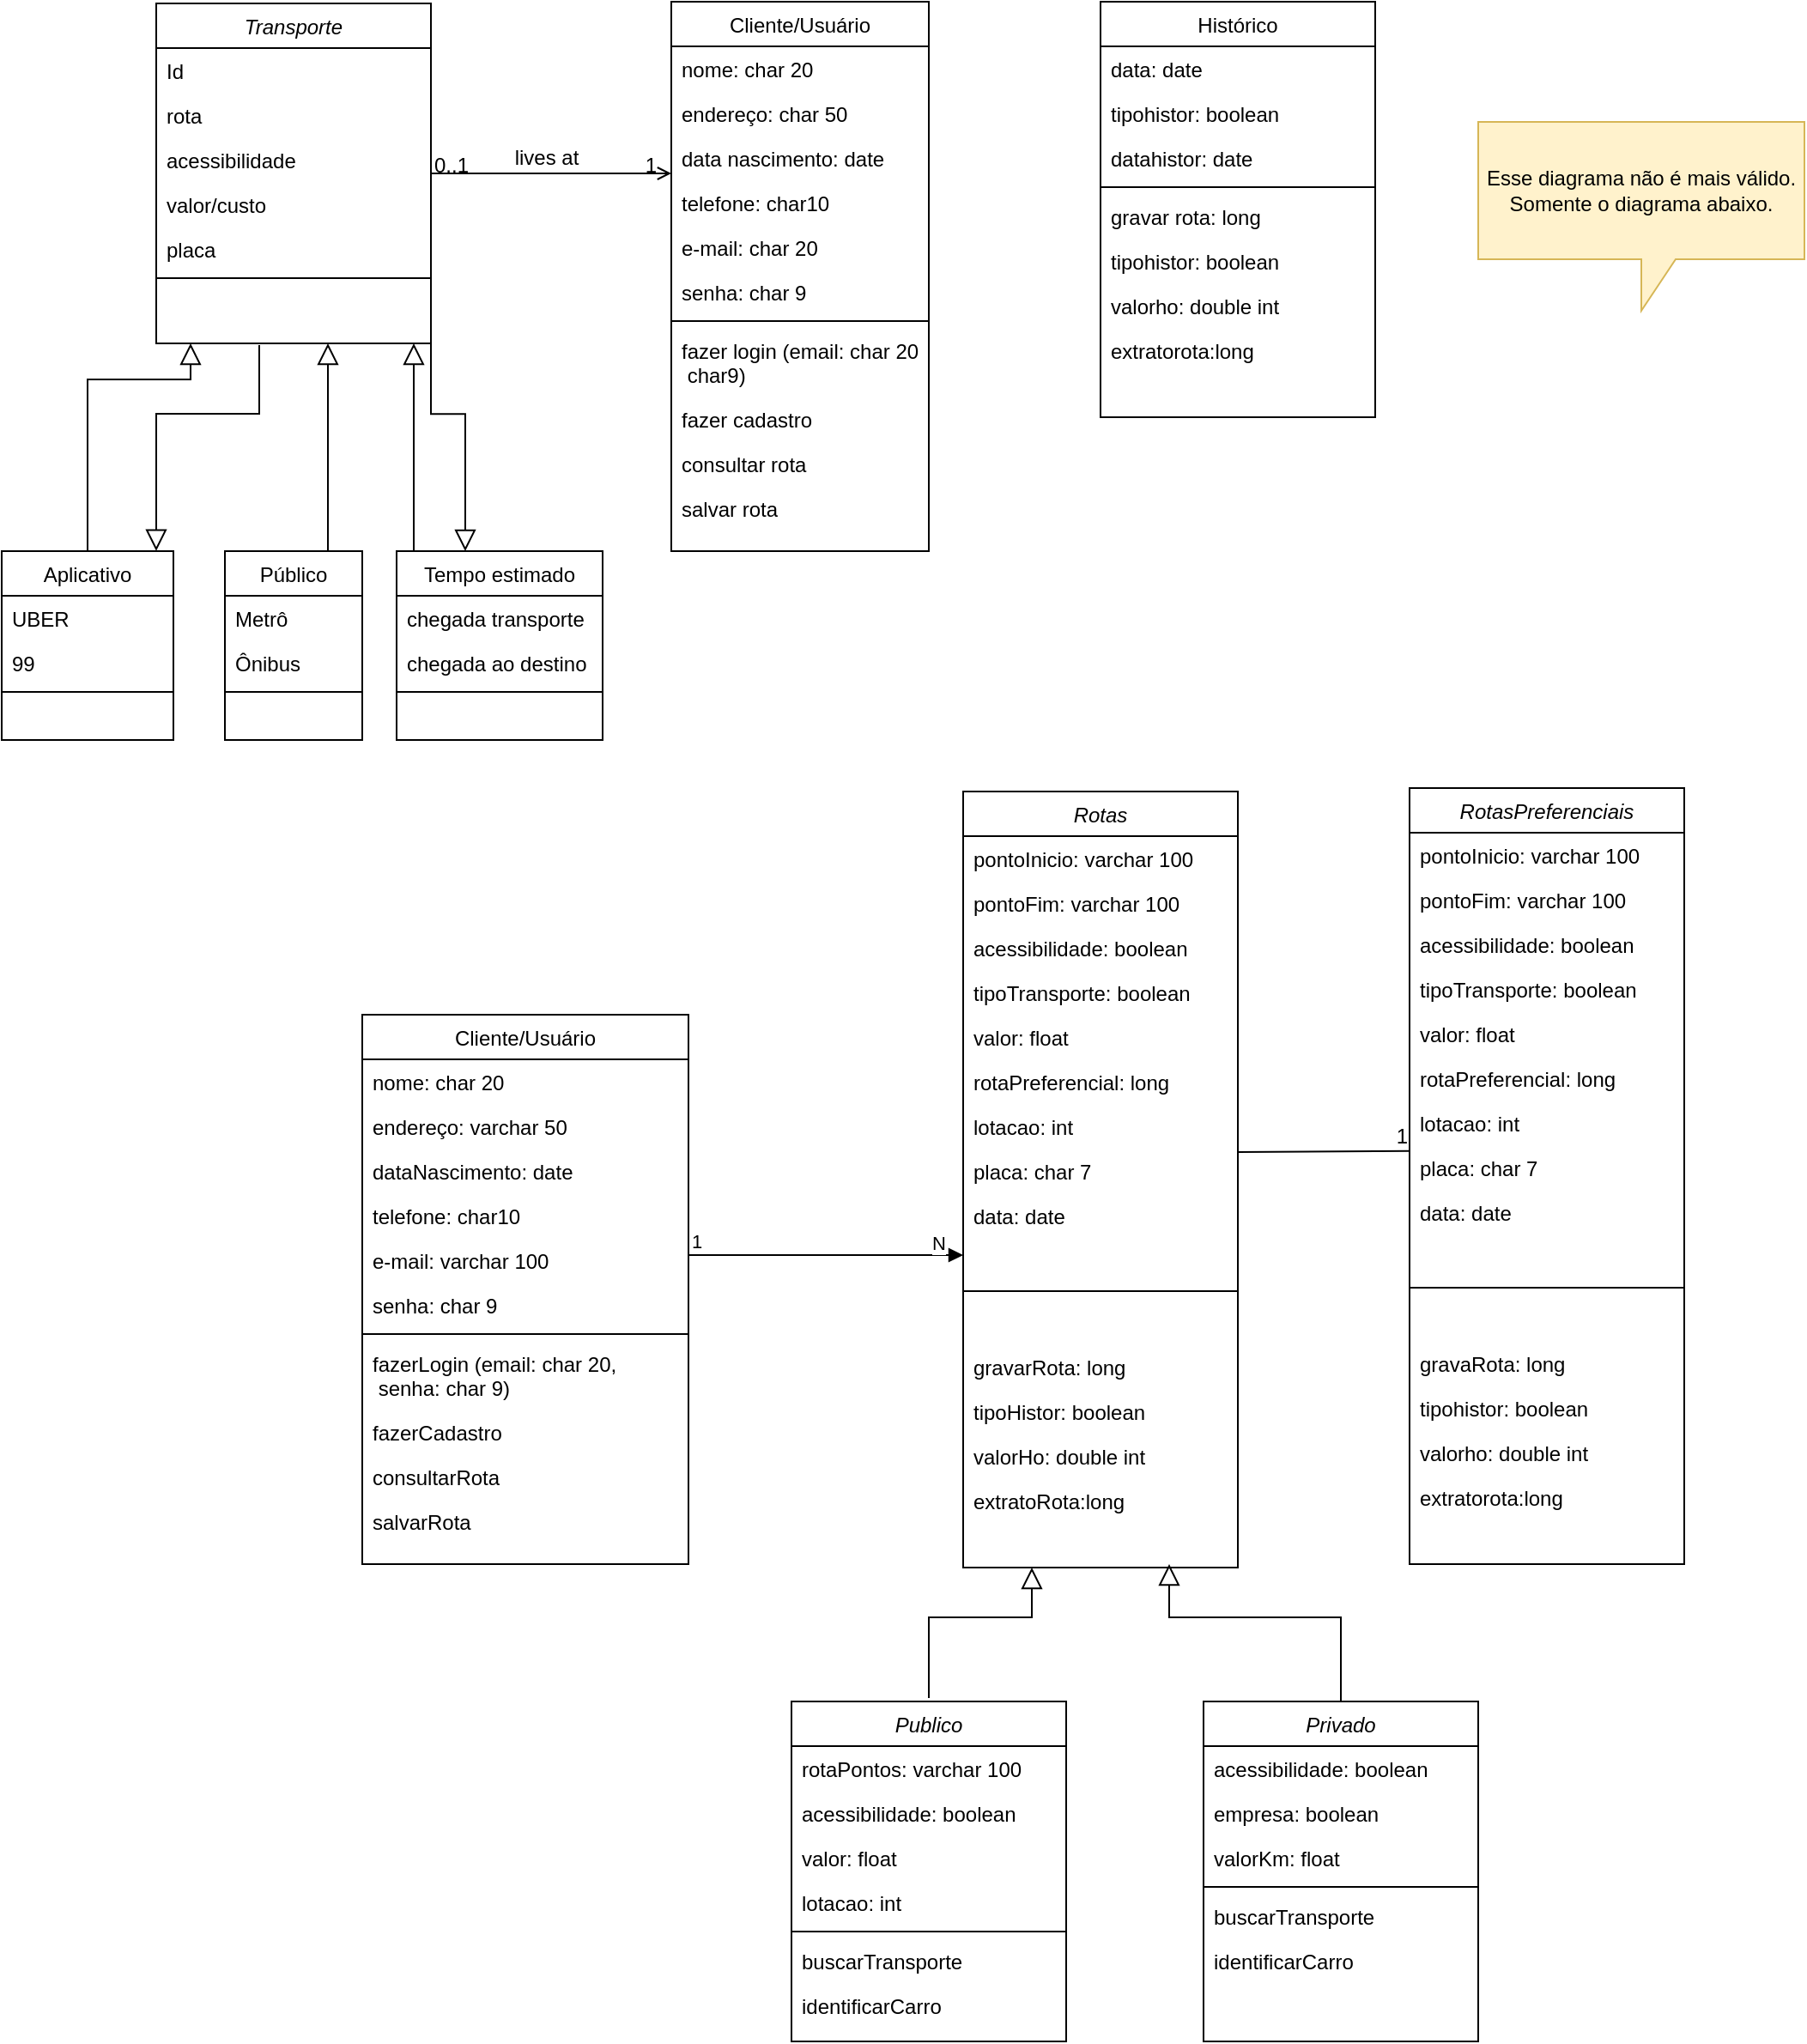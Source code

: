 <mxfile version="15.5.9" type="github">
  <diagram id="C5RBs43oDa-KdzZeNtuy" name="Page-1">
    <mxGraphModel dx="1422" dy="754" grid="1" gridSize="10" guides="1" tooltips="1" connect="1" arrows="1" fold="1" page="1" pageScale="1" pageWidth="1169" pageHeight="1654" math="0" shadow="0">
      <root>
        <mxCell id="WIyWlLk6GJQsqaUBKTNV-0" />
        <mxCell id="WIyWlLk6GJQsqaUBKTNV-1" parent="WIyWlLk6GJQsqaUBKTNV-0" />
        <mxCell id="zkfFHV4jXpPFQw0GAbJ--0" value="Transporte" style="swimlane;fontStyle=2;align=center;verticalAlign=top;childLayout=stackLayout;horizontal=1;startSize=26;horizontalStack=0;resizeParent=1;resizeLast=0;collapsible=1;marginBottom=0;rounded=0;shadow=0;strokeWidth=1;" parent="WIyWlLk6GJQsqaUBKTNV-1" vertex="1">
          <mxGeometry x="110" y="51" width="160" height="198" as="geometry">
            <mxRectangle x="230" y="140" width="160" height="26" as="alternateBounds" />
          </mxGeometry>
        </mxCell>
        <mxCell id="zkfFHV4jXpPFQw0GAbJ--1" value="Id" style="text;align=left;verticalAlign=top;spacingLeft=4;spacingRight=4;overflow=hidden;rotatable=0;points=[[0,0.5],[1,0.5]];portConstraint=eastwest;" parent="zkfFHV4jXpPFQw0GAbJ--0" vertex="1">
          <mxGeometry y="26" width="160" height="26" as="geometry" />
        </mxCell>
        <mxCell id="zkfFHV4jXpPFQw0GAbJ--2" value="rota" style="text;align=left;verticalAlign=top;spacingLeft=4;spacingRight=4;overflow=hidden;rotatable=0;points=[[0,0.5],[1,0.5]];portConstraint=eastwest;rounded=0;shadow=0;html=0;" parent="zkfFHV4jXpPFQw0GAbJ--0" vertex="1">
          <mxGeometry y="52" width="160" height="26" as="geometry" />
        </mxCell>
        <mxCell id="hEZi3NW87GIdmJzUYA8E-1" value="acessibilidade" style="text;align=left;verticalAlign=top;spacingLeft=4;spacingRight=4;overflow=hidden;rotatable=0;points=[[0,0.5],[1,0.5]];portConstraint=eastwest;rounded=0;shadow=0;html=0;" parent="zkfFHV4jXpPFQw0GAbJ--0" vertex="1">
          <mxGeometry y="78" width="160" height="26" as="geometry" />
        </mxCell>
        <mxCell id="hEZi3NW87GIdmJzUYA8E-2" value="valor/custo" style="text;align=left;verticalAlign=top;spacingLeft=4;spacingRight=4;overflow=hidden;rotatable=0;points=[[0,0.5],[1,0.5]];portConstraint=eastwest;rounded=0;shadow=0;html=0;" parent="zkfFHV4jXpPFQw0GAbJ--0" vertex="1">
          <mxGeometry y="104" width="160" height="26" as="geometry" />
        </mxCell>
        <mxCell id="zkfFHV4jXpPFQw0GAbJ--3" value="placa" style="text;align=left;verticalAlign=top;spacingLeft=4;spacingRight=4;overflow=hidden;rotatable=0;points=[[0,0.5],[1,0.5]];portConstraint=eastwest;rounded=0;shadow=0;html=0;" parent="zkfFHV4jXpPFQw0GAbJ--0" vertex="1">
          <mxGeometry y="130" width="160" height="26" as="geometry" />
        </mxCell>
        <mxCell id="zkfFHV4jXpPFQw0GAbJ--4" value="" style="line;html=1;strokeWidth=1;align=left;verticalAlign=middle;spacingTop=-1;spacingLeft=3;spacingRight=3;rotatable=0;labelPosition=right;points=[];portConstraint=eastwest;" parent="zkfFHV4jXpPFQw0GAbJ--0" vertex="1">
          <mxGeometry y="156" width="160" height="8" as="geometry" />
        </mxCell>
        <mxCell id="zkfFHV4jXpPFQw0GAbJ--6" value="Aplicativo" style="swimlane;fontStyle=0;align=center;verticalAlign=top;childLayout=stackLayout;horizontal=1;startSize=26;horizontalStack=0;resizeParent=1;resizeLast=0;collapsible=1;marginBottom=0;rounded=0;shadow=0;strokeWidth=1;" parent="WIyWlLk6GJQsqaUBKTNV-1" vertex="1">
          <mxGeometry x="20" y="370" width="100" height="110" as="geometry">
            <mxRectangle x="130" y="380" width="160" height="26" as="alternateBounds" />
          </mxGeometry>
        </mxCell>
        <mxCell id="zkfFHV4jXpPFQw0GAbJ--7" value="UBER" style="text;align=left;verticalAlign=top;spacingLeft=4;spacingRight=4;overflow=hidden;rotatable=0;points=[[0,0.5],[1,0.5]];portConstraint=eastwest;" parent="zkfFHV4jXpPFQw0GAbJ--6" vertex="1">
          <mxGeometry y="26" width="100" height="26" as="geometry" />
        </mxCell>
        <mxCell id="zkfFHV4jXpPFQw0GAbJ--8" value="99" style="text;align=left;verticalAlign=top;spacingLeft=4;spacingRight=4;overflow=hidden;rotatable=0;points=[[0,0.5],[1,0.5]];portConstraint=eastwest;rounded=0;shadow=0;html=0;" parent="zkfFHV4jXpPFQw0GAbJ--6" vertex="1">
          <mxGeometry y="52" width="100" height="26" as="geometry" />
        </mxCell>
        <mxCell id="zkfFHV4jXpPFQw0GAbJ--9" value="" style="line;html=1;strokeWidth=1;align=left;verticalAlign=middle;spacingTop=-1;spacingLeft=3;spacingRight=3;rotatable=0;labelPosition=right;points=[];portConstraint=eastwest;" parent="zkfFHV4jXpPFQw0GAbJ--6" vertex="1">
          <mxGeometry y="78" width="100" height="8" as="geometry" />
        </mxCell>
        <mxCell id="zkfFHV4jXpPFQw0GAbJ--12" value="" style="endArrow=block;endSize=10;endFill=0;shadow=0;strokeWidth=1;rounded=0;edgeStyle=elbowEdgeStyle;elbow=vertical;" parent="WIyWlLk6GJQsqaUBKTNV-1" source="zkfFHV4jXpPFQw0GAbJ--6" target="zkfFHV4jXpPFQw0GAbJ--0" edge="1">
          <mxGeometry width="160" relative="1" as="geometry">
            <mxPoint x="200" y="203" as="sourcePoint" />
            <mxPoint x="200" y="203" as="targetPoint" />
            <Array as="points">
              <mxPoint x="130" y="270" />
              <mxPoint x="140" y="280" />
            </Array>
          </mxGeometry>
        </mxCell>
        <mxCell id="zkfFHV4jXpPFQw0GAbJ--17" value="Cliente/Usuário" style="swimlane;fontStyle=0;align=center;verticalAlign=top;childLayout=stackLayout;horizontal=1;startSize=26;horizontalStack=0;resizeParent=1;resizeLast=0;collapsible=1;marginBottom=0;rounded=0;shadow=0;strokeWidth=1;" parent="WIyWlLk6GJQsqaUBKTNV-1" vertex="1">
          <mxGeometry x="410" y="50" width="150" height="320" as="geometry">
            <mxRectangle x="550" y="140" width="160" height="26" as="alternateBounds" />
          </mxGeometry>
        </mxCell>
        <mxCell id="zkfFHV4jXpPFQw0GAbJ--18" value="nome: char 20" style="text;align=left;verticalAlign=top;spacingLeft=4;spacingRight=4;overflow=hidden;rotatable=0;points=[[0,0.5],[1,0.5]];portConstraint=eastwest;" parent="zkfFHV4jXpPFQw0GAbJ--17" vertex="1">
          <mxGeometry y="26" width="150" height="26" as="geometry" />
        </mxCell>
        <mxCell id="zkfFHV4jXpPFQw0GAbJ--19" value="endereço: char 50" style="text;align=left;verticalAlign=top;spacingLeft=4;spacingRight=4;overflow=hidden;rotatable=0;points=[[0,0.5],[1,0.5]];portConstraint=eastwest;rounded=0;shadow=0;html=0;" parent="zkfFHV4jXpPFQw0GAbJ--17" vertex="1">
          <mxGeometry y="52" width="150" height="26" as="geometry" />
        </mxCell>
        <mxCell id="zkfFHV4jXpPFQw0GAbJ--20" value="data nascimento: date" style="text;align=left;verticalAlign=top;spacingLeft=4;spacingRight=4;overflow=hidden;rotatable=0;points=[[0,0.5],[1,0.5]];portConstraint=eastwest;rounded=0;shadow=0;html=0;" parent="zkfFHV4jXpPFQw0GAbJ--17" vertex="1">
          <mxGeometry y="78" width="150" height="26" as="geometry" />
        </mxCell>
        <mxCell id="zkfFHV4jXpPFQw0GAbJ--21" value="telefone: char10" style="text;align=left;verticalAlign=top;spacingLeft=4;spacingRight=4;overflow=hidden;rotatable=0;points=[[0,0.5],[1,0.5]];portConstraint=eastwest;rounded=0;shadow=0;html=0;" parent="zkfFHV4jXpPFQw0GAbJ--17" vertex="1">
          <mxGeometry y="104" width="150" height="26" as="geometry" />
        </mxCell>
        <mxCell id="zkfFHV4jXpPFQw0GAbJ--22" value="e-mail: char 20" style="text;align=left;verticalAlign=top;spacingLeft=4;spacingRight=4;overflow=hidden;rotatable=0;points=[[0,0.5],[1,0.5]];portConstraint=eastwest;rounded=0;shadow=0;html=0;" parent="zkfFHV4jXpPFQw0GAbJ--17" vertex="1">
          <mxGeometry y="130" width="150" height="26" as="geometry" />
        </mxCell>
        <mxCell id="hEZi3NW87GIdmJzUYA8E-3" value="senha: char 9" style="text;align=left;verticalAlign=top;spacingLeft=4;spacingRight=4;overflow=hidden;rotatable=0;points=[[0,0.5],[1,0.5]];portConstraint=eastwest;rounded=0;shadow=0;html=0;" parent="zkfFHV4jXpPFQw0GAbJ--17" vertex="1">
          <mxGeometry y="156" width="150" height="26" as="geometry" />
        </mxCell>
        <mxCell id="zkfFHV4jXpPFQw0GAbJ--23" value="" style="line;html=1;strokeWidth=1;align=left;verticalAlign=middle;spacingTop=-1;spacingLeft=3;spacingRight=3;rotatable=0;labelPosition=right;points=[];portConstraint=eastwest;" parent="zkfFHV4jXpPFQw0GAbJ--17" vertex="1">
          <mxGeometry y="182" width="150" height="8" as="geometry" />
        </mxCell>
        <mxCell id="zkfFHV4jXpPFQw0GAbJ--24" value="fazer login (email: char 20,&#xa; char9)" style="text;align=left;verticalAlign=top;spacingLeft=4;spacingRight=4;overflow=hidden;rotatable=0;points=[[0,0.5],[1,0.5]];portConstraint=eastwest;" parent="zkfFHV4jXpPFQw0GAbJ--17" vertex="1">
          <mxGeometry y="190" width="150" height="40" as="geometry" />
        </mxCell>
        <mxCell id="zkfFHV4jXpPFQw0GAbJ--25" value="fazer cadastro" style="text;align=left;verticalAlign=top;spacingLeft=4;spacingRight=4;overflow=hidden;rotatable=0;points=[[0,0.5],[1,0.5]];portConstraint=eastwest;" parent="zkfFHV4jXpPFQw0GAbJ--17" vertex="1">
          <mxGeometry y="230" width="150" height="26" as="geometry" />
        </mxCell>
        <mxCell id="hEZi3NW87GIdmJzUYA8E-16" value="consultar rota" style="text;align=left;verticalAlign=top;spacingLeft=4;spacingRight=4;overflow=hidden;rotatable=0;points=[[0,0.5],[1,0.5]];portConstraint=eastwest;" parent="zkfFHV4jXpPFQw0GAbJ--17" vertex="1">
          <mxGeometry y="256" width="150" height="26" as="geometry" />
        </mxCell>
        <mxCell id="hEZi3NW87GIdmJzUYA8E-17" value="salvar rota" style="text;align=left;verticalAlign=top;spacingLeft=4;spacingRight=4;overflow=hidden;rotatable=0;points=[[0,0.5],[1,0.5]];portConstraint=eastwest;" parent="zkfFHV4jXpPFQw0GAbJ--17" vertex="1">
          <mxGeometry y="282" width="150" height="26" as="geometry" />
        </mxCell>
        <mxCell id="zkfFHV4jXpPFQw0GAbJ--26" value="" style="endArrow=open;shadow=0;strokeWidth=1;rounded=0;endFill=1;edgeStyle=elbowEdgeStyle;elbow=vertical;" parent="WIyWlLk6GJQsqaUBKTNV-1" source="zkfFHV4jXpPFQw0GAbJ--0" target="zkfFHV4jXpPFQw0GAbJ--17" edge="1">
          <mxGeometry x="0.5" y="41" relative="1" as="geometry">
            <mxPoint x="380" y="192" as="sourcePoint" />
            <mxPoint x="540" y="192" as="targetPoint" />
            <mxPoint x="-40" y="32" as="offset" />
          </mxGeometry>
        </mxCell>
        <mxCell id="zkfFHV4jXpPFQw0GAbJ--27" value="0..1" style="resizable=0;align=left;verticalAlign=bottom;labelBackgroundColor=none;fontSize=12;" parent="zkfFHV4jXpPFQw0GAbJ--26" connectable="0" vertex="1">
          <mxGeometry x="-1" relative="1" as="geometry">
            <mxPoint y="4" as="offset" />
          </mxGeometry>
        </mxCell>
        <mxCell id="zkfFHV4jXpPFQw0GAbJ--28" value="1" style="resizable=0;align=right;verticalAlign=bottom;labelBackgroundColor=none;fontSize=12;" parent="zkfFHV4jXpPFQw0GAbJ--26" connectable="0" vertex="1">
          <mxGeometry x="1" relative="1" as="geometry">
            <mxPoint x="-7" y="4" as="offset" />
          </mxGeometry>
        </mxCell>
        <mxCell id="zkfFHV4jXpPFQw0GAbJ--29" value="lives at" style="text;html=1;resizable=0;points=[];;align=center;verticalAlign=middle;labelBackgroundColor=none;rounded=0;shadow=0;strokeWidth=1;fontSize=12;" parent="zkfFHV4jXpPFQw0GAbJ--26" vertex="1" connectable="0">
          <mxGeometry x="0.5" y="49" relative="1" as="geometry">
            <mxPoint x="-38" y="40" as="offset" />
          </mxGeometry>
        </mxCell>
        <mxCell id="hEZi3NW87GIdmJzUYA8E-4" value="Histórico" style="swimlane;fontStyle=0;align=center;verticalAlign=top;childLayout=stackLayout;horizontal=1;startSize=26;horizontalStack=0;resizeParent=1;resizeLast=0;collapsible=1;marginBottom=0;rounded=0;shadow=0;strokeWidth=1;" parent="WIyWlLk6GJQsqaUBKTNV-1" vertex="1">
          <mxGeometry x="660" y="50" width="160" height="242" as="geometry">
            <mxRectangle x="550" y="140" width="160" height="26" as="alternateBounds" />
          </mxGeometry>
        </mxCell>
        <mxCell id="hEZi3NW87GIdmJzUYA8E-5" value="data: date" style="text;align=left;verticalAlign=top;spacingLeft=4;spacingRight=4;overflow=hidden;rotatable=0;points=[[0,0.5],[1,0.5]];portConstraint=eastwest;" parent="hEZi3NW87GIdmJzUYA8E-4" vertex="1">
          <mxGeometry y="26" width="160" height="26" as="geometry" />
        </mxCell>
        <mxCell id="hEZi3NW87GIdmJzUYA8E-6" value="tipohistor: boolean" style="text;align=left;verticalAlign=top;spacingLeft=4;spacingRight=4;overflow=hidden;rotatable=0;points=[[0,0.5],[1,0.5]];portConstraint=eastwest;rounded=0;shadow=0;html=0;" parent="hEZi3NW87GIdmJzUYA8E-4" vertex="1">
          <mxGeometry y="52" width="160" height="26" as="geometry" />
        </mxCell>
        <mxCell id="hEZi3NW87GIdmJzUYA8E-7" value="datahistor: date" style="text;align=left;verticalAlign=top;spacingLeft=4;spacingRight=4;overflow=hidden;rotatable=0;points=[[0,0.5],[1,0.5]];portConstraint=eastwest;rounded=0;shadow=0;html=0;" parent="hEZi3NW87GIdmJzUYA8E-4" vertex="1">
          <mxGeometry y="78" width="160" height="26" as="geometry" />
        </mxCell>
        <mxCell id="hEZi3NW87GIdmJzUYA8E-11" value="" style="line;html=1;strokeWidth=1;align=left;verticalAlign=middle;spacingTop=-1;spacingLeft=3;spacingRight=3;rotatable=0;labelPosition=right;points=[];portConstraint=eastwest;" parent="hEZi3NW87GIdmJzUYA8E-4" vertex="1">
          <mxGeometry y="104" width="160" height="8" as="geometry" />
        </mxCell>
        <mxCell id="hEZi3NW87GIdmJzUYA8E-12" value="gravar rota: long" style="text;align=left;verticalAlign=top;spacingLeft=4;spacingRight=4;overflow=hidden;rotatable=0;points=[[0,0.5],[1,0.5]];portConstraint=eastwest;" parent="hEZi3NW87GIdmJzUYA8E-4" vertex="1">
          <mxGeometry y="112" width="160" height="26" as="geometry" />
        </mxCell>
        <mxCell id="hEZi3NW87GIdmJzUYA8E-13" value="tipohistor: boolean" style="text;align=left;verticalAlign=top;spacingLeft=4;spacingRight=4;overflow=hidden;rotatable=0;points=[[0,0.5],[1,0.5]];portConstraint=eastwest;" parent="hEZi3NW87GIdmJzUYA8E-4" vertex="1">
          <mxGeometry y="138" width="160" height="26" as="geometry" />
        </mxCell>
        <mxCell id="hEZi3NW87GIdmJzUYA8E-14" value="valorho: double int" style="text;align=left;verticalAlign=top;spacingLeft=4;spacingRight=4;overflow=hidden;rotatable=0;points=[[0,0.5],[1,0.5]];portConstraint=eastwest;" parent="hEZi3NW87GIdmJzUYA8E-4" vertex="1">
          <mxGeometry y="164" width="160" height="26" as="geometry" />
        </mxCell>
        <mxCell id="hEZi3NW87GIdmJzUYA8E-15" value="extratorota:long" style="text;align=left;verticalAlign=top;spacingLeft=4;spacingRight=4;overflow=hidden;rotatable=0;points=[[0,0.5],[1,0.5]];portConstraint=eastwest;" parent="hEZi3NW87GIdmJzUYA8E-4" vertex="1">
          <mxGeometry y="190" width="160" height="26" as="geometry" />
        </mxCell>
        <mxCell id="hEZi3NW87GIdmJzUYA8E-18" value="" style="endArrow=block;endSize=10;endFill=0;shadow=0;strokeWidth=1;rounded=0;edgeStyle=elbowEdgeStyle;elbow=vertical;" parent="WIyWlLk6GJQsqaUBKTNV-1" edge="1">
          <mxGeometry width="160" relative="1" as="geometry">
            <mxPoint x="210" y="370" as="sourcePoint" />
            <mxPoint x="210" y="249" as="targetPoint" />
            <Array as="points">
              <mxPoint x="210" y="280" />
            </Array>
          </mxGeometry>
        </mxCell>
        <mxCell id="hEZi3NW87GIdmJzUYA8E-19" value="Público" style="swimlane;fontStyle=0;align=center;verticalAlign=top;childLayout=stackLayout;horizontal=1;startSize=26;horizontalStack=0;resizeParent=1;resizeLast=0;collapsible=1;marginBottom=0;rounded=0;shadow=0;strokeWidth=1;" parent="WIyWlLk6GJQsqaUBKTNV-1" vertex="1">
          <mxGeometry x="150" y="370" width="80" height="110" as="geometry">
            <mxRectangle x="130" y="380" width="160" height="26" as="alternateBounds" />
          </mxGeometry>
        </mxCell>
        <mxCell id="hEZi3NW87GIdmJzUYA8E-20" value="Metrô" style="text;align=left;verticalAlign=top;spacingLeft=4;spacingRight=4;overflow=hidden;rotatable=0;points=[[0,0.5],[1,0.5]];portConstraint=eastwest;" parent="hEZi3NW87GIdmJzUYA8E-19" vertex="1">
          <mxGeometry y="26" width="80" height="26" as="geometry" />
        </mxCell>
        <mxCell id="hEZi3NW87GIdmJzUYA8E-21" value="Ônibus" style="text;align=left;verticalAlign=top;spacingLeft=4;spacingRight=4;overflow=hidden;rotatable=0;points=[[0,0.5],[1,0.5]];portConstraint=eastwest;rounded=0;shadow=0;html=0;" parent="hEZi3NW87GIdmJzUYA8E-19" vertex="1">
          <mxGeometry y="52" width="80" height="26" as="geometry" />
        </mxCell>
        <mxCell id="hEZi3NW87GIdmJzUYA8E-22" value="" style="line;html=1;strokeWidth=1;align=left;verticalAlign=middle;spacingTop=-1;spacingLeft=3;spacingRight=3;rotatable=0;labelPosition=right;points=[];portConstraint=eastwest;" parent="hEZi3NW87GIdmJzUYA8E-19" vertex="1">
          <mxGeometry y="78" width="80" height="8" as="geometry" />
        </mxCell>
        <mxCell id="hEZi3NW87GIdmJzUYA8E-23" value="" style="endArrow=block;endSize=10;endFill=0;shadow=0;strokeWidth=1;rounded=0;edgeStyle=elbowEdgeStyle;elbow=vertical;entryX=0.9;entryY=-0.001;entryDx=0;entryDy=0;entryPerimeter=0;" parent="WIyWlLk6GJQsqaUBKTNV-1" target="zkfFHV4jXpPFQw0GAbJ--6" edge="1">
          <mxGeometry width="160" relative="1" as="geometry">
            <mxPoint x="170" y="250" as="sourcePoint" />
            <mxPoint x="150" y="259" as="targetPoint" />
            <Array as="points">
              <mxPoint x="150" y="290" />
            </Array>
          </mxGeometry>
        </mxCell>
        <mxCell id="hEZi3NW87GIdmJzUYA8E-24" value="Tempo estimado" style="swimlane;fontStyle=0;align=center;verticalAlign=top;childLayout=stackLayout;horizontal=1;startSize=26;horizontalStack=0;resizeParent=1;resizeLast=0;collapsible=1;marginBottom=0;rounded=0;shadow=0;strokeWidth=1;" parent="WIyWlLk6GJQsqaUBKTNV-1" vertex="1">
          <mxGeometry x="250" y="370" width="120" height="110" as="geometry">
            <mxRectangle x="130" y="380" width="160" height="26" as="alternateBounds" />
          </mxGeometry>
        </mxCell>
        <mxCell id="hEZi3NW87GIdmJzUYA8E-25" value="chegada transporte" style="text;align=left;verticalAlign=top;spacingLeft=4;spacingRight=4;overflow=hidden;rotatable=0;points=[[0,0.5],[1,0.5]];portConstraint=eastwest;" parent="hEZi3NW87GIdmJzUYA8E-24" vertex="1">
          <mxGeometry y="26" width="120" height="26" as="geometry" />
        </mxCell>
        <mxCell id="hEZi3NW87GIdmJzUYA8E-26" value="chegada ao destino" style="text;align=left;verticalAlign=top;spacingLeft=4;spacingRight=4;overflow=hidden;rotatable=0;points=[[0,0.5],[1,0.5]];portConstraint=eastwest;rounded=0;shadow=0;html=0;" parent="hEZi3NW87GIdmJzUYA8E-24" vertex="1">
          <mxGeometry y="52" width="120" height="26" as="geometry" />
        </mxCell>
        <mxCell id="hEZi3NW87GIdmJzUYA8E-27" value="" style="line;html=1;strokeWidth=1;align=left;verticalAlign=middle;spacingTop=-1;spacingLeft=3;spacingRight=3;rotatable=0;labelPosition=right;points=[];portConstraint=eastwest;" parent="hEZi3NW87GIdmJzUYA8E-24" vertex="1">
          <mxGeometry y="78" width="120" height="8" as="geometry" />
        </mxCell>
        <mxCell id="hEZi3NW87GIdmJzUYA8E-28" value="" style="endArrow=block;endSize=10;endFill=0;shadow=0;strokeWidth=1;rounded=0;edgeStyle=elbowEdgeStyle;elbow=vertical;" parent="WIyWlLk6GJQsqaUBKTNV-1" edge="1">
          <mxGeometry width="160" relative="1" as="geometry">
            <mxPoint x="260" y="370" as="sourcePoint" />
            <mxPoint x="260" y="249" as="targetPoint" />
            <Array as="points">
              <mxPoint x="240" y="300" />
            </Array>
          </mxGeometry>
        </mxCell>
        <mxCell id="hEZi3NW87GIdmJzUYA8E-29" value="" style="endArrow=block;endSize=10;endFill=0;shadow=0;strokeWidth=1;rounded=0;edgeStyle=elbowEdgeStyle;elbow=vertical;entryX=0.9;entryY=-0.001;entryDx=0;entryDy=0;entryPerimeter=0;exitX=1;exitY=1;exitDx=0;exitDy=0;" parent="WIyWlLk6GJQsqaUBKTNV-1" source="zkfFHV4jXpPFQw0GAbJ--0" edge="1">
          <mxGeometry width="160" relative="1" as="geometry">
            <mxPoint x="350" y="250.11" as="sourcePoint" />
            <mxPoint x="290" y="370" as="targetPoint" />
            <Array as="points">
              <mxPoint x="330" y="290.11" />
            </Array>
          </mxGeometry>
        </mxCell>
        <mxCell id="9FR6ZJBjA45qDFDVuKuG-0" value="Publico" style="swimlane;fontStyle=2;align=center;verticalAlign=top;childLayout=stackLayout;horizontal=1;startSize=26;horizontalStack=0;resizeParent=1;resizeLast=0;collapsible=1;marginBottom=0;rounded=0;shadow=0;strokeWidth=1;" parent="WIyWlLk6GJQsqaUBKTNV-1" vertex="1">
          <mxGeometry x="480" y="1040" width="160" height="198" as="geometry">
            <mxRectangle x="230" y="140" width="160" height="26" as="alternateBounds" />
          </mxGeometry>
        </mxCell>
        <mxCell id="9FR6ZJBjA45qDFDVuKuG-2" value="rotaPontos: varchar 100" style="text;align=left;verticalAlign=top;spacingLeft=4;spacingRight=4;overflow=hidden;rotatable=0;points=[[0,0.5],[1,0.5]];portConstraint=eastwest;rounded=0;shadow=0;html=0;" parent="9FR6ZJBjA45qDFDVuKuG-0" vertex="1">
          <mxGeometry y="26" width="160" height="26" as="geometry" />
        </mxCell>
        <mxCell id="9FR6ZJBjA45qDFDVuKuG-3" value="acessibilidade: boolean" style="text;align=left;verticalAlign=top;spacingLeft=4;spacingRight=4;overflow=hidden;rotatable=0;points=[[0,0.5],[1,0.5]];portConstraint=eastwest;rounded=0;shadow=0;html=0;" parent="9FR6ZJBjA45qDFDVuKuG-0" vertex="1">
          <mxGeometry y="52" width="160" height="26" as="geometry" />
        </mxCell>
        <mxCell id="9FR6ZJBjA45qDFDVuKuG-4" value="valor: float" style="text;align=left;verticalAlign=top;spacingLeft=4;spacingRight=4;overflow=hidden;rotatable=0;points=[[0,0.5],[1,0.5]];portConstraint=eastwest;rounded=0;shadow=0;html=0;" parent="9FR6ZJBjA45qDFDVuKuG-0" vertex="1">
          <mxGeometry y="78" width="160" height="26" as="geometry" />
        </mxCell>
        <mxCell id="9FR6ZJBjA45qDFDVuKuG-5" value="lotacao: int" style="text;align=left;verticalAlign=top;spacingLeft=4;spacingRight=4;overflow=hidden;rotatable=0;points=[[0,0.5],[1,0.5]];portConstraint=eastwest;rounded=0;shadow=0;html=0;" parent="9FR6ZJBjA45qDFDVuKuG-0" vertex="1">
          <mxGeometry y="104" width="160" height="26" as="geometry" />
        </mxCell>
        <mxCell id="9FR6ZJBjA45qDFDVuKuG-6" value="" style="line;html=1;strokeWidth=1;align=left;verticalAlign=middle;spacingTop=-1;spacingLeft=3;spacingRight=3;rotatable=0;labelPosition=right;points=[];portConstraint=eastwest;" parent="9FR6ZJBjA45qDFDVuKuG-0" vertex="1">
          <mxGeometry y="130" width="160" height="8" as="geometry" />
        </mxCell>
        <mxCell id="9FR6ZJBjA45qDFDVuKuG-66" value="buscarTransporte" style="text;align=left;verticalAlign=top;spacingLeft=4;spacingRight=4;overflow=hidden;rotatable=0;points=[[0,0.5],[1,0.5]];portConstraint=eastwest;" parent="9FR6ZJBjA45qDFDVuKuG-0" vertex="1">
          <mxGeometry y="138" width="160" height="26" as="geometry" />
        </mxCell>
        <mxCell id="9FR6ZJBjA45qDFDVuKuG-68" value="identificarCarro" style="text;align=left;verticalAlign=top;spacingLeft=4;spacingRight=4;overflow=hidden;rotatable=0;points=[[0,0.5],[1,0.5]];portConstraint=eastwest;" parent="9FR6ZJBjA45qDFDVuKuG-0" vertex="1">
          <mxGeometry y="164" width="160" height="26" as="geometry" />
        </mxCell>
        <mxCell id="9FR6ZJBjA45qDFDVuKuG-8" value="Privado" style="swimlane;fontStyle=2;align=center;verticalAlign=top;childLayout=stackLayout;horizontal=1;startSize=26;horizontalStack=0;resizeParent=1;resizeLast=0;collapsible=1;marginBottom=0;rounded=0;shadow=0;strokeWidth=1;" parent="WIyWlLk6GJQsqaUBKTNV-1" vertex="1">
          <mxGeometry x="720" y="1040" width="160" height="198" as="geometry">
            <mxRectangle x="230" y="140" width="160" height="26" as="alternateBounds" />
          </mxGeometry>
        </mxCell>
        <mxCell id="9FR6ZJBjA45qDFDVuKuG-11" value="acessibilidade: boolean" style="text;align=left;verticalAlign=top;spacingLeft=4;spacingRight=4;overflow=hidden;rotatable=0;points=[[0,0.5],[1,0.5]];portConstraint=eastwest;rounded=0;shadow=0;html=0;" parent="9FR6ZJBjA45qDFDVuKuG-8" vertex="1">
          <mxGeometry y="26" width="160" height="26" as="geometry" />
        </mxCell>
        <mxCell id="9FR6ZJBjA45qDFDVuKuG-49" value="empresa: boolean" style="text;align=left;verticalAlign=top;spacingLeft=4;spacingRight=4;overflow=hidden;rotatable=0;points=[[0,0.5],[1,0.5]];portConstraint=eastwest;rounded=0;shadow=0;html=0;" parent="9FR6ZJBjA45qDFDVuKuG-8" vertex="1">
          <mxGeometry y="52" width="160" height="26" as="geometry" />
        </mxCell>
        <mxCell id="9FR6ZJBjA45qDFDVuKuG-12" value="valorKm: float" style="text;align=left;verticalAlign=top;spacingLeft=4;spacingRight=4;overflow=hidden;rotatable=0;points=[[0,0.5],[1,0.5]];portConstraint=eastwest;rounded=0;shadow=0;html=0;" parent="9FR6ZJBjA45qDFDVuKuG-8" vertex="1">
          <mxGeometry y="78" width="160" height="26" as="geometry" />
        </mxCell>
        <mxCell id="9FR6ZJBjA45qDFDVuKuG-14" value="" style="line;html=1;strokeWidth=1;align=left;verticalAlign=middle;spacingTop=-1;spacingLeft=3;spacingRight=3;rotatable=0;labelPosition=right;points=[];portConstraint=eastwest;" parent="9FR6ZJBjA45qDFDVuKuG-8" vertex="1">
          <mxGeometry y="104" width="160" height="8" as="geometry" />
        </mxCell>
        <mxCell id="9FR6ZJBjA45qDFDVuKuG-67" value="buscarTransporte" style="text;align=left;verticalAlign=top;spacingLeft=4;spacingRight=4;overflow=hidden;rotatable=0;points=[[0,0.5],[1,0.5]];portConstraint=eastwest;" parent="9FR6ZJBjA45qDFDVuKuG-8" vertex="1">
          <mxGeometry y="112" width="160" height="26" as="geometry" />
        </mxCell>
        <mxCell id="9FR6ZJBjA45qDFDVuKuG-69" value="identificarCarro" style="text;align=left;verticalAlign=top;spacingLeft=4;spacingRight=4;overflow=hidden;rotatable=0;points=[[0,0.5],[1,0.5]];portConstraint=eastwest;" parent="9FR6ZJBjA45qDFDVuKuG-8" vertex="1">
          <mxGeometry y="138" width="160" height="26" as="geometry" />
        </mxCell>
        <mxCell id="9FR6ZJBjA45qDFDVuKuG-22" value="Rotas" style="swimlane;fontStyle=2;align=center;verticalAlign=top;childLayout=stackLayout;horizontal=1;startSize=26;horizontalStack=0;resizeParent=1;resizeLast=0;collapsible=1;marginBottom=0;rounded=0;shadow=0;strokeWidth=1;" parent="WIyWlLk6GJQsqaUBKTNV-1" vertex="1">
          <mxGeometry x="580" y="510" width="160" height="452" as="geometry">
            <mxRectangle x="230" y="140" width="160" height="26" as="alternateBounds" />
          </mxGeometry>
        </mxCell>
        <mxCell id="9FR6ZJBjA45qDFDVuKuG-24" value="pontoInicio: varchar 100" style="text;align=left;verticalAlign=top;spacingLeft=4;spacingRight=4;overflow=hidden;rotatable=0;points=[[0,0.5],[1,0.5]];portConstraint=eastwest;rounded=0;shadow=0;html=0;" parent="9FR6ZJBjA45qDFDVuKuG-22" vertex="1">
          <mxGeometry y="26" width="160" height="26" as="geometry" />
        </mxCell>
        <mxCell id="9FR6ZJBjA45qDFDVuKuG-27" value="pontoFim: varchar 100" style="text;align=left;verticalAlign=top;spacingLeft=4;spacingRight=4;overflow=hidden;rotatable=0;points=[[0,0.5],[1,0.5]];portConstraint=eastwest;rounded=0;shadow=0;html=0;" parent="9FR6ZJBjA45qDFDVuKuG-22" vertex="1">
          <mxGeometry y="52" width="160" height="26" as="geometry" />
        </mxCell>
        <mxCell id="9FR6ZJBjA45qDFDVuKuG-28" value="acessibilidade: boolean" style="text;align=left;verticalAlign=top;spacingLeft=4;spacingRight=4;overflow=hidden;rotatable=0;points=[[0,0.5],[1,0.5]];portConstraint=eastwest;rounded=0;shadow=0;html=0;" parent="9FR6ZJBjA45qDFDVuKuG-22" vertex="1">
          <mxGeometry y="78" width="160" height="26" as="geometry" />
        </mxCell>
        <mxCell id="9FR6ZJBjA45qDFDVuKuG-29" value="tipoTransporte: boolean" style="text;align=left;verticalAlign=top;spacingLeft=4;spacingRight=4;overflow=hidden;rotatable=0;points=[[0,0.5],[1,0.5]];portConstraint=eastwest;rounded=0;shadow=0;html=0;" parent="9FR6ZJBjA45qDFDVuKuG-22" vertex="1">
          <mxGeometry y="104" width="160" height="26" as="geometry" />
        </mxCell>
        <mxCell id="9FR6ZJBjA45qDFDVuKuG-43" value="valor: float" style="text;align=left;verticalAlign=top;spacingLeft=4;spacingRight=4;overflow=hidden;rotatable=0;points=[[0,0.5],[1,0.5]];portConstraint=eastwest;rounded=0;shadow=0;html=0;" parent="9FR6ZJBjA45qDFDVuKuG-22" vertex="1">
          <mxGeometry y="130" width="160" height="26" as="geometry" />
        </mxCell>
        <mxCell id="9FR6ZJBjA45qDFDVuKuG-25" value="rotaPreferencial: long" style="text;align=left;verticalAlign=top;spacingLeft=4;spacingRight=4;overflow=hidden;rotatable=0;points=[[0,0.5],[1,0.5]];portConstraint=eastwest;rounded=0;shadow=0;html=0;" parent="9FR6ZJBjA45qDFDVuKuG-22" vertex="1">
          <mxGeometry y="156" width="160" height="26" as="geometry" />
        </mxCell>
        <mxCell id="9FR6ZJBjA45qDFDVuKuG-44" value="lotacao: int" style="text;align=left;verticalAlign=top;spacingLeft=4;spacingRight=4;overflow=hidden;rotatable=0;points=[[0,0.5],[1,0.5]];portConstraint=eastwest;rounded=0;shadow=0;html=0;" parent="9FR6ZJBjA45qDFDVuKuG-22" vertex="1">
          <mxGeometry y="182" width="160" height="26" as="geometry" />
        </mxCell>
        <mxCell id="9FR6ZJBjA45qDFDVuKuG-47" value="placa: char 7" style="text;align=left;verticalAlign=top;spacingLeft=4;spacingRight=4;overflow=hidden;rotatable=0;points=[[0,0.5],[1,0.5]];portConstraint=eastwest;rounded=0;shadow=0;html=0;" parent="9FR6ZJBjA45qDFDVuKuG-22" vertex="1">
          <mxGeometry y="208" width="160" height="26" as="geometry" />
        </mxCell>
        <mxCell id="9FR6ZJBjA45qDFDVuKuG-48" value="data: date" style="text;align=left;verticalAlign=top;spacingLeft=4;spacingRight=4;overflow=hidden;rotatable=0;points=[[0,0.5],[1,0.5]];portConstraint=eastwest;rounded=0;shadow=0;html=0;" parent="9FR6ZJBjA45qDFDVuKuG-22" vertex="1">
          <mxGeometry y="234" width="160" height="26" as="geometry" />
        </mxCell>
        <mxCell id="9FR6ZJBjA45qDFDVuKuG-26" value="" style="line;html=1;strokeWidth=1;align=left;verticalAlign=middle;spacingTop=-1;spacingLeft=3;spacingRight=3;rotatable=0;labelPosition=right;points=[];portConstraint=eastwest;" parent="9FR6ZJBjA45qDFDVuKuG-22" vertex="1">
          <mxGeometry y="260" width="160" height="62" as="geometry" />
        </mxCell>
        <mxCell id="9FR6ZJBjA45qDFDVuKuG-62" value="gravarRota: long" style="text;align=left;verticalAlign=top;spacingLeft=4;spacingRight=4;overflow=hidden;rotatable=0;points=[[0,0.5],[1,0.5]];portConstraint=eastwest;" parent="9FR6ZJBjA45qDFDVuKuG-22" vertex="1">
          <mxGeometry y="322" width="160" height="26" as="geometry" />
        </mxCell>
        <mxCell id="9FR6ZJBjA45qDFDVuKuG-63" value="tipoHistor: boolean" style="text;align=left;verticalAlign=top;spacingLeft=4;spacingRight=4;overflow=hidden;rotatable=0;points=[[0,0.5],[1,0.5]];portConstraint=eastwest;" parent="9FR6ZJBjA45qDFDVuKuG-22" vertex="1">
          <mxGeometry y="348" width="160" height="26" as="geometry" />
        </mxCell>
        <mxCell id="9FR6ZJBjA45qDFDVuKuG-64" value="valorHo: double int" style="text;align=left;verticalAlign=top;spacingLeft=4;spacingRight=4;overflow=hidden;rotatable=0;points=[[0,0.5],[1,0.5]];portConstraint=eastwest;" parent="9FR6ZJBjA45qDFDVuKuG-22" vertex="1">
          <mxGeometry y="374" width="160" height="26" as="geometry" />
        </mxCell>
        <mxCell id="9FR6ZJBjA45qDFDVuKuG-65" value="extratoRota:long" style="text;align=left;verticalAlign=top;spacingLeft=4;spacingRight=4;overflow=hidden;rotatable=0;points=[[0,0.5],[1,0.5]];portConstraint=eastwest;" parent="9FR6ZJBjA45qDFDVuKuG-22" vertex="1">
          <mxGeometry y="400" width="160" height="26" as="geometry" />
        </mxCell>
        <mxCell id="9FR6ZJBjA45qDFDVuKuG-31" value="Cliente/Usuário" style="swimlane;fontStyle=0;align=center;verticalAlign=top;childLayout=stackLayout;horizontal=1;startSize=26;horizontalStack=0;resizeParent=1;resizeLast=0;collapsible=1;marginBottom=0;rounded=0;shadow=0;strokeWidth=1;" parent="WIyWlLk6GJQsqaUBKTNV-1" vertex="1">
          <mxGeometry x="230" y="640" width="190" height="320" as="geometry">
            <mxRectangle x="550" y="140" width="160" height="26" as="alternateBounds" />
          </mxGeometry>
        </mxCell>
        <mxCell id="9FR6ZJBjA45qDFDVuKuG-32" value="nome: char 20" style="text;align=left;verticalAlign=top;spacingLeft=4;spacingRight=4;overflow=hidden;rotatable=0;points=[[0,0.5],[1,0.5]];portConstraint=eastwest;" parent="9FR6ZJBjA45qDFDVuKuG-31" vertex="1">
          <mxGeometry y="26" width="190" height="26" as="geometry" />
        </mxCell>
        <mxCell id="9FR6ZJBjA45qDFDVuKuG-33" value="endereço: varchar 50" style="text;align=left;verticalAlign=top;spacingLeft=4;spacingRight=4;overflow=hidden;rotatable=0;points=[[0,0.5],[1,0.5]];portConstraint=eastwest;rounded=0;shadow=0;html=0;" parent="9FR6ZJBjA45qDFDVuKuG-31" vertex="1">
          <mxGeometry y="52" width="190" height="26" as="geometry" />
        </mxCell>
        <mxCell id="9FR6ZJBjA45qDFDVuKuG-34" value="dataNascimento: date" style="text;align=left;verticalAlign=top;spacingLeft=4;spacingRight=4;overflow=hidden;rotatable=0;points=[[0,0.5],[1,0.5]];portConstraint=eastwest;rounded=0;shadow=0;html=0;" parent="9FR6ZJBjA45qDFDVuKuG-31" vertex="1">
          <mxGeometry y="78" width="190" height="26" as="geometry" />
        </mxCell>
        <mxCell id="9FR6ZJBjA45qDFDVuKuG-35" value="telefone: char10" style="text;align=left;verticalAlign=top;spacingLeft=4;spacingRight=4;overflow=hidden;rotatable=0;points=[[0,0.5],[1,0.5]];portConstraint=eastwest;rounded=0;shadow=0;html=0;" parent="9FR6ZJBjA45qDFDVuKuG-31" vertex="1">
          <mxGeometry y="104" width="190" height="26" as="geometry" />
        </mxCell>
        <mxCell id="9FR6ZJBjA45qDFDVuKuG-36" value="e-mail: varchar 100" style="text;align=left;verticalAlign=top;spacingLeft=4;spacingRight=4;overflow=hidden;rotatable=0;points=[[0,0.5],[1,0.5]];portConstraint=eastwest;rounded=0;shadow=0;html=0;" parent="9FR6ZJBjA45qDFDVuKuG-31" vertex="1">
          <mxGeometry y="130" width="190" height="26" as="geometry" />
        </mxCell>
        <mxCell id="9FR6ZJBjA45qDFDVuKuG-37" value="senha: char 9" style="text;align=left;verticalAlign=top;spacingLeft=4;spacingRight=4;overflow=hidden;rotatable=0;points=[[0,0.5],[1,0.5]];portConstraint=eastwest;rounded=0;shadow=0;html=0;" parent="9FR6ZJBjA45qDFDVuKuG-31" vertex="1">
          <mxGeometry y="156" width="190" height="26" as="geometry" />
        </mxCell>
        <mxCell id="9FR6ZJBjA45qDFDVuKuG-38" value="" style="line;html=1;strokeWidth=1;align=left;verticalAlign=middle;spacingTop=-1;spacingLeft=3;spacingRight=3;rotatable=0;labelPosition=right;points=[];portConstraint=eastwest;" parent="9FR6ZJBjA45qDFDVuKuG-31" vertex="1">
          <mxGeometry y="182" width="190" height="8" as="geometry" />
        </mxCell>
        <mxCell id="9FR6ZJBjA45qDFDVuKuG-39" value="fazerLogin (email: char 20,&#xa; senha: char 9)" style="text;align=left;verticalAlign=top;spacingLeft=4;spacingRight=4;overflow=hidden;rotatable=0;points=[[0,0.5],[1,0.5]];portConstraint=eastwest;" parent="9FR6ZJBjA45qDFDVuKuG-31" vertex="1">
          <mxGeometry y="190" width="190" height="40" as="geometry" />
        </mxCell>
        <mxCell id="9FR6ZJBjA45qDFDVuKuG-40" value="fazerCadastro" style="text;align=left;verticalAlign=top;spacingLeft=4;spacingRight=4;overflow=hidden;rotatable=0;points=[[0,0.5],[1,0.5]];portConstraint=eastwest;" parent="9FR6ZJBjA45qDFDVuKuG-31" vertex="1">
          <mxGeometry y="230" width="190" height="26" as="geometry" />
        </mxCell>
        <mxCell id="9FR6ZJBjA45qDFDVuKuG-41" value="consultarRota" style="text;align=left;verticalAlign=top;spacingLeft=4;spacingRight=4;overflow=hidden;rotatable=0;points=[[0,0.5],[1,0.5]];portConstraint=eastwest;" parent="9FR6ZJBjA45qDFDVuKuG-31" vertex="1">
          <mxGeometry y="256" width="190" height="26" as="geometry" />
        </mxCell>
        <mxCell id="9FR6ZJBjA45qDFDVuKuG-42" value="salvarRota" style="text;align=left;verticalAlign=top;spacingLeft=4;spacingRight=4;overflow=hidden;rotatable=0;points=[[0,0.5],[1,0.5]];portConstraint=eastwest;" parent="9FR6ZJBjA45qDFDVuKuG-31" vertex="1">
          <mxGeometry y="282" width="190" height="26" as="geometry" />
        </mxCell>
        <mxCell id="9FR6ZJBjA45qDFDVuKuG-45" value="N" style="endArrow=block;endFill=1;html=1;edgeStyle=orthogonalEdgeStyle;align=left;verticalAlign=top;" parent="WIyWlLk6GJQsqaUBKTNV-1" edge="1">
          <mxGeometry x="0.75" y="20" relative="1" as="geometry">
            <mxPoint x="420" y="780" as="sourcePoint" />
            <mxPoint x="580" y="780" as="targetPoint" />
            <mxPoint as="offset" />
          </mxGeometry>
        </mxCell>
        <mxCell id="9FR6ZJBjA45qDFDVuKuG-46" value="1" style="edgeLabel;resizable=0;html=1;align=left;verticalAlign=bottom;" parent="9FR6ZJBjA45qDFDVuKuG-45" connectable="0" vertex="1">
          <mxGeometry x="-1" relative="1" as="geometry" />
        </mxCell>
        <mxCell id="9FR6ZJBjA45qDFDVuKuG-52" value="" style="endArrow=block;endSize=10;endFill=0;shadow=0;strokeWidth=1;rounded=0;edgeStyle=elbowEdgeStyle;elbow=vertical;" parent="WIyWlLk6GJQsqaUBKTNV-1" source="9FR6ZJBjA45qDFDVuKuG-8" edge="1">
          <mxGeometry width="160" relative="1" as="geometry">
            <mxPoint x="700" y="1081" as="sourcePoint" />
            <mxPoint x="700" y="960" as="targetPoint" />
            <Array as="points">
              <mxPoint x="700" y="991" />
            </Array>
          </mxGeometry>
        </mxCell>
        <mxCell id="9FR6ZJBjA45qDFDVuKuG-51" value="" style="endArrow=block;endSize=10;endFill=0;shadow=0;strokeWidth=1;rounded=0;edgeStyle=elbowEdgeStyle;elbow=vertical;entryX=0.25;entryY=1;entryDx=0;entryDy=0;" parent="WIyWlLk6GJQsqaUBKTNV-1" target="9FR6ZJBjA45qDFDVuKuG-22" edge="1">
          <mxGeometry width="160" relative="1" as="geometry">
            <mxPoint x="560" y="1038" as="sourcePoint" />
            <mxPoint x="590" y="960" as="targetPoint" />
            <Array as="points">
              <mxPoint x="590" y="991" />
            </Array>
          </mxGeometry>
        </mxCell>
        <mxCell id="9FR6ZJBjA45qDFDVuKuG-70" value="RotasPreferenciais" style="swimlane;fontStyle=2;align=center;verticalAlign=top;childLayout=stackLayout;horizontal=1;startSize=26;horizontalStack=0;resizeParent=1;resizeLast=0;collapsible=1;marginBottom=0;rounded=0;shadow=0;strokeWidth=1;" parent="WIyWlLk6GJQsqaUBKTNV-1" vertex="1">
          <mxGeometry x="840" y="508" width="160" height="452" as="geometry">
            <mxRectangle x="230" y="140" width="160" height="26" as="alternateBounds" />
          </mxGeometry>
        </mxCell>
        <mxCell id="9FR6ZJBjA45qDFDVuKuG-71" value="pontoInicio: varchar 100" style="text;align=left;verticalAlign=top;spacingLeft=4;spacingRight=4;overflow=hidden;rotatable=0;points=[[0,0.5],[1,0.5]];portConstraint=eastwest;rounded=0;shadow=0;html=0;" parent="9FR6ZJBjA45qDFDVuKuG-70" vertex="1">
          <mxGeometry y="26" width="160" height="26" as="geometry" />
        </mxCell>
        <mxCell id="9FR6ZJBjA45qDFDVuKuG-72" value="pontoFim: varchar 100" style="text;align=left;verticalAlign=top;spacingLeft=4;spacingRight=4;overflow=hidden;rotatable=0;points=[[0,0.5],[1,0.5]];portConstraint=eastwest;rounded=0;shadow=0;html=0;" parent="9FR6ZJBjA45qDFDVuKuG-70" vertex="1">
          <mxGeometry y="52" width="160" height="26" as="geometry" />
        </mxCell>
        <mxCell id="9FR6ZJBjA45qDFDVuKuG-73" value="acessibilidade: boolean" style="text;align=left;verticalAlign=top;spacingLeft=4;spacingRight=4;overflow=hidden;rotatable=0;points=[[0,0.5],[1,0.5]];portConstraint=eastwest;rounded=0;shadow=0;html=0;" parent="9FR6ZJBjA45qDFDVuKuG-70" vertex="1">
          <mxGeometry y="78" width="160" height="26" as="geometry" />
        </mxCell>
        <mxCell id="9FR6ZJBjA45qDFDVuKuG-74" value="tipoTransporte: boolean" style="text;align=left;verticalAlign=top;spacingLeft=4;spacingRight=4;overflow=hidden;rotatable=0;points=[[0,0.5],[1,0.5]];portConstraint=eastwest;rounded=0;shadow=0;html=0;" parent="9FR6ZJBjA45qDFDVuKuG-70" vertex="1">
          <mxGeometry y="104" width="160" height="26" as="geometry" />
        </mxCell>
        <mxCell id="9FR6ZJBjA45qDFDVuKuG-75" value="valor: float" style="text;align=left;verticalAlign=top;spacingLeft=4;spacingRight=4;overflow=hidden;rotatable=0;points=[[0,0.5],[1,0.5]];portConstraint=eastwest;rounded=0;shadow=0;html=0;" parent="9FR6ZJBjA45qDFDVuKuG-70" vertex="1">
          <mxGeometry y="130" width="160" height="26" as="geometry" />
        </mxCell>
        <mxCell id="9FR6ZJBjA45qDFDVuKuG-76" value="rotaPreferencial: long" style="text;align=left;verticalAlign=top;spacingLeft=4;spacingRight=4;overflow=hidden;rotatable=0;points=[[0,0.5],[1,0.5]];portConstraint=eastwest;rounded=0;shadow=0;html=0;" parent="9FR6ZJBjA45qDFDVuKuG-70" vertex="1">
          <mxGeometry y="156" width="160" height="26" as="geometry" />
        </mxCell>
        <mxCell id="9FR6ZJBjA45qDFDVuKuG-77" value="lotacao: int" style="text;align=left;verticalAlign=top;spacingLeft=4;spacingRight=4;overflow=hidden;rotatable=0;points=[[0,0.5],[1,0.5]];portConstraint=eastwest;rounded=0;shadow=0;html=0;" parent="9FR6ZJBjA45qDFDVuKuG-70" vertex="1">
          <mxGeometry y="182" width="160" height="26" as="geometry" />
        </mxCell>
        <mxCell id="9FR6ZJBjA45qDFDVuKuG-78" value="placa: char 7" style="text;align=left;verticalAlign=top;spacingLeft=4;spacingRight=4;overflow=hidden;rotatable=0;points=[[0,0.5],[1,0.5]];portConstraint=eastwest;rounded=0;shadow=0;html=0;" parent="9FR6ZJBjA45qDFDVuKuG-70" vertex="1">
          <mxGeometry y="208" width="160" height="26" as="geometry" />
        </mxCell>
        <mxCell id="9FR6ZJBjA45qDFDVuKuG-79" value="data: date" style="text;align=left;verticalAlign=top;spacingLeft=4;spacingRight=4;overflow=hidden;rotatable=0;points=[[0,0.5],[1,0.5]];portConstraint=eastwest;rounded=0;shadow=0;html=0;" parent="9FR6ZJBjA45qDFDVuKuG-70" vertex="1">
          <mxGeometry y="234" width="160" height="26" as="geometry" />
        </mxCell>
        <mxCell id="9FR6ZJBjA45qDFDVuKuG-80" value="" style="line;html=1;strokeWidth=1;align=left;verticalAlign=middle;spacingTop=-1;spacingLeft=3;spacingRight=3;rotatable=0;labelPosition=right;points=[];portConstraint=eastwest;" parent="9FR6ZJBjA45qDFDVuKuG-70" vertex="1">
          <mxGeometry y="260" width="160" height="62" as="geometry" />
        </mxCell>
        <mxCell id="9FR6ZJBjA45qDFDVuKuG-81" value="gravaRota: long" style="text;align=left;verticalAlign=top;spacingLeft=4;spacingRight=4;overflow=hidden;rotatable=0;points=[[0,0.5],[1,0.5]];portConstraint=eastwest;" parent="9FR6ZJBjA45qDFDVuKuG-70" vertex="1">
          <mxGeometry y="322" width="160" height="26" as="geometry" />
        </mxCell>
        <mxCell id="9FR6ZJBjA45qDFDVuKuG-82" value="tipohistor: boolean" style="text;align=left;verticalAlign=top;spacingLeft=4;spacingRight=4;overflow=hidden;rotatable=0;points=[[0,0.5],[1,0.5]];portConstraint=eastwest;" parent="9FR6ZJBjA45qDFDVuKuG-70" vertex="1">
          <mxGeometry y="348" width="160" height="26" as="geometry" />
        </mxCell>
        <mxCell id="9FR6ZJBjA45qDFDVuKuG-83" value="valorho: double int" style="text;align=left;verticalAlign=top;spacingLeft=4;spacingRight=4;overflow=hidden;rotatable=0;points=[[0,0.5],[1,0.5]];portConstraint=eastwest;" parent="9FR6ZJBjA45qDFDVuKuG-70" vertex="1">
          <mxGeometry y="374" width="160" height="26" as="geometry" />
        </mxCell>
        <mxCell id="9FR6ZJBjA45qDFDVuKuG-84" value="extratorota:long" style="text;align=left;verticalAlign=top;spacingLeft=4;spacingRight=4;overflow=hidden;rotatable=0;points=[[0,0.5],[1,0.5]];portConstraint=eastwest;" parent="9FR6ZJBjA45qDFDVuKuG-70" vertex="1">
          <mxGeometry y="400" width="160" height="26" as="geometry" />
        </mxCell>
        <mxCell id="9FR6ZJBjA45qDFDVuKuG-85" value="" style="endArrow=none;html=1;rounded=0;entryX=0;entryY=0.13;entryDx=0;entryDy=0;entryPerimeter=0;" parent="WIyWlLk6GJQsqaUBKTNV-1" target="9FR6ZJBjA45qDFDVuKuG-78" edge="1">
          <mxGeometry relative="1" as="geometry">
            <mxPoint x="740" y="720" as="sourcePoint" />
            <mxPoint x="840" y="717" as="targetPoint" />
          </mxGeometry>
        </mxCell>
        <mxCell id="9FR6ZJBjA45qDFDVuKuG-86" value="1" style="resizable=0;html=1;align=right;verticalAlign=bottom;" parent="9FR6ZJBjA45qDFDVuKuG-85" connectable="0" vertex="1">
          <mxGeometry x="1" relative="1" as="geometry" />
        </mxCell>
        <mxCell id="5QOKomUHGkkV5Fk_HoZt-0" value="Esse diagrama não é mais válido. Somente o diagrama abaixo." style="shape=callout;whiteSpace=wrap;html=1;perimeter=calloutPerimeter;fillColor=#fff2cc;strokeColor=#d6b656;" vertex="1" parent="WIyWlLk6GJQsqaUBKTNV-1">
          <mxGeometry x="880" y="120" width="190" height="110" as="geometry" />
        </mxCell>
      </root>
    </mxGraphModel>
  </diagram>
</mxfile>
